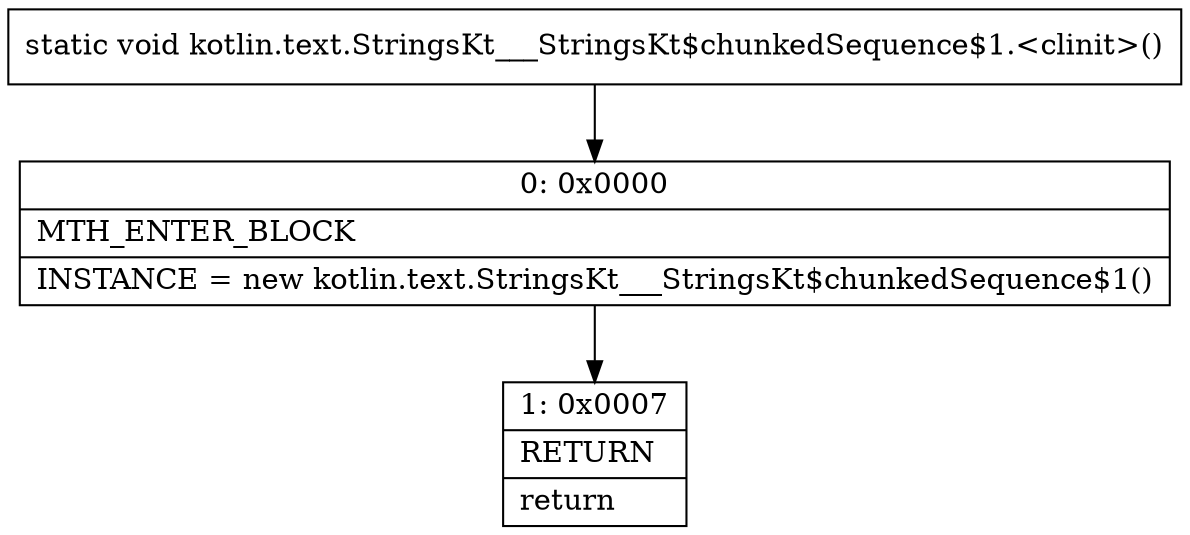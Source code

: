 digraph "CFG forkotlin.text.StringsKt___StringsKt$chunkedSequence$1.\<clinit\>()V" {
Node_0 [shape=record,label="{0\:\ 0x0000|MTH_ENTER_BLOCK\l|INSTANCE = new kotlin.text.StringsKt___StringsKt$chunkedSequence$1()\l}"];
Node_1 [shape=record,label="{1\:\ 0x0007|RETURN\l|return\l}"];
MethodNode[shape=record,label="{static void kotlin.text.StringsKt___StringsKt$chunkedSequence$1.\<clinit\>() }"];
MethodNode -> Node_0;
Node_0 -> Node_1;
}

